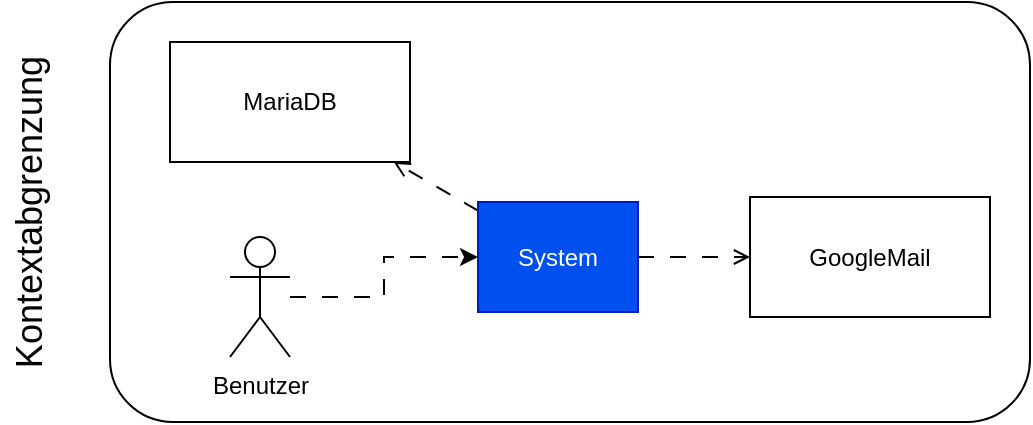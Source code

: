 <mxfile version="21.1.2" type="device">
  <diagram name="Seite-1" id="I1r4tH1HiN9_0lv4B7Bg">
    <mxGraphModel dx="988" dy="570" grid="1" gridSize="10" guides="1" tooltips="1" connect="1" arrows="1" fold="1" page="1" pageScale="1" pageWidth="827" pageHeight="1169" math="0" shadow="0">
      <root>
        <mxCell id="0" />
        <mxCell id="1" parent="0" />
        <mxCell id="An2jUEhZGsqljUN0XNoE-1" value="" style="rounded=1;whiteSpace=wrap;html=1;" vertex="1" parent="1">
          <mxGeometry x="190" y="50" width="460" height="210" as="geometry" />
        </mxCell>
        <mxCell id="An2jUEhZGsqljUN0XNoE-2" value="&lt;font style=&quot;font-size: 18px;&quot;&gt;Kontextabgrenzung&lt;/font&gt;" style="text;html=1;strokeColor=none;fillColor=none;align=center;verticalAlign=middle;whiteSpace=wrap;rounded=0;rotation=-90;" vertex="1" parent="1">
          <mxGeometry x="90" y="140" width="120" height="30" as="geometry" />
        </mxCell>
        <mxCell id="An2jUEhZGsqljUN0XNoE-10" style="rounded=0;orthogonalLoop=1;jettySize=auto;html=1;startArrow=none;startFill=0;endArrow=open;endFill=0;dashed=1;dashPattern=8 8;" edge="1" parent="1" source="An2jUEhZGsqljUN0XNoE-3" target="An2jUEhZGsqljUN0XNoE-4">
          <mxGeometry relative="1" as="geometry" />
        </mxCell>
        <mxCell id="An2jUEhZGsqljUN0XNoE-11" style="edgeStyle=orthogonalEdgeStyle;rounded=0;orthogonalLoop=1;jettySize=auto;html=1;startArrow=none;startFill=0;dashed=1;dashPattern=8 8;endArrow=open;endFill=0;" edge="1" parent="1" source="An2jUEhZGsqljUN0XNoE-3" target="An2jUEhZGsqljUN0XNoE-5">
          <mxGeometry relative="1" as="geometry" />
        </mxCell>
        <mxCell id="An2jUEhZGsqljUN0XNoE-3" value="System" style="rounded=0;whiteSpace=wrap;html=1;fillColor=#0050ef;fontColor=#ffffff;strokeColor=#001DBC;" vertex="1" parent="1">
          <mxGeometry x="374" y="150" width="80" height="55" as="geometry" />
        </mxCell>
        <mxCell id="An2jUEhZGsqljUN0XNoE-4" value="MariaDB" style="rounded=0;whiteSpace=wrap;html=1;" vertex="1" parent="1">
          <mxGeometry x="220" y="70" width="120" height="60" as="geometry" />
        </mxCell>
        <mxCell id="An2jUEhZGsqljUN0XNoE-5" value="GoogleMail" style="rounded=0;whiteSpace=wrap;html=1;" vertex="1" parent="1">
          <mxGeometry x="510" y="147.5" width="120" height="60" as="geometry" />
        </mxCell>
        <mxCell id="An2jUEhZGsqljUN0XNoE-9" style="edgeStyle=orthogonalEdgeStyle;rounded=0;orthogonalLoop=1;jettySize=auto;html=1;dashed=1;dashPattern=8 8;" edge="1" parent="1" source="An2jUEhZGsqljUN0XNoE-6" target="An2jUEhZGsqljUN0XNoE-3">
          <mxGeometry relative="1" as="geometry" />
        </mxCell>
        <mxCell id="An2jUEhZGsqljUN0XNoE-6" value="Benutzer" style="shape=umlActor;verticalLabelPosition=bottom;verticalAlign=top;html=1;outlineConnect=0;" vertex="1" parent="1">
          <mxGeometry x="250" y="167.5" width="30" height="60" as="geometry" />
        </mxCell>
      </root>
    </mxGraphModel>
  </diagram>
</mxfile>

